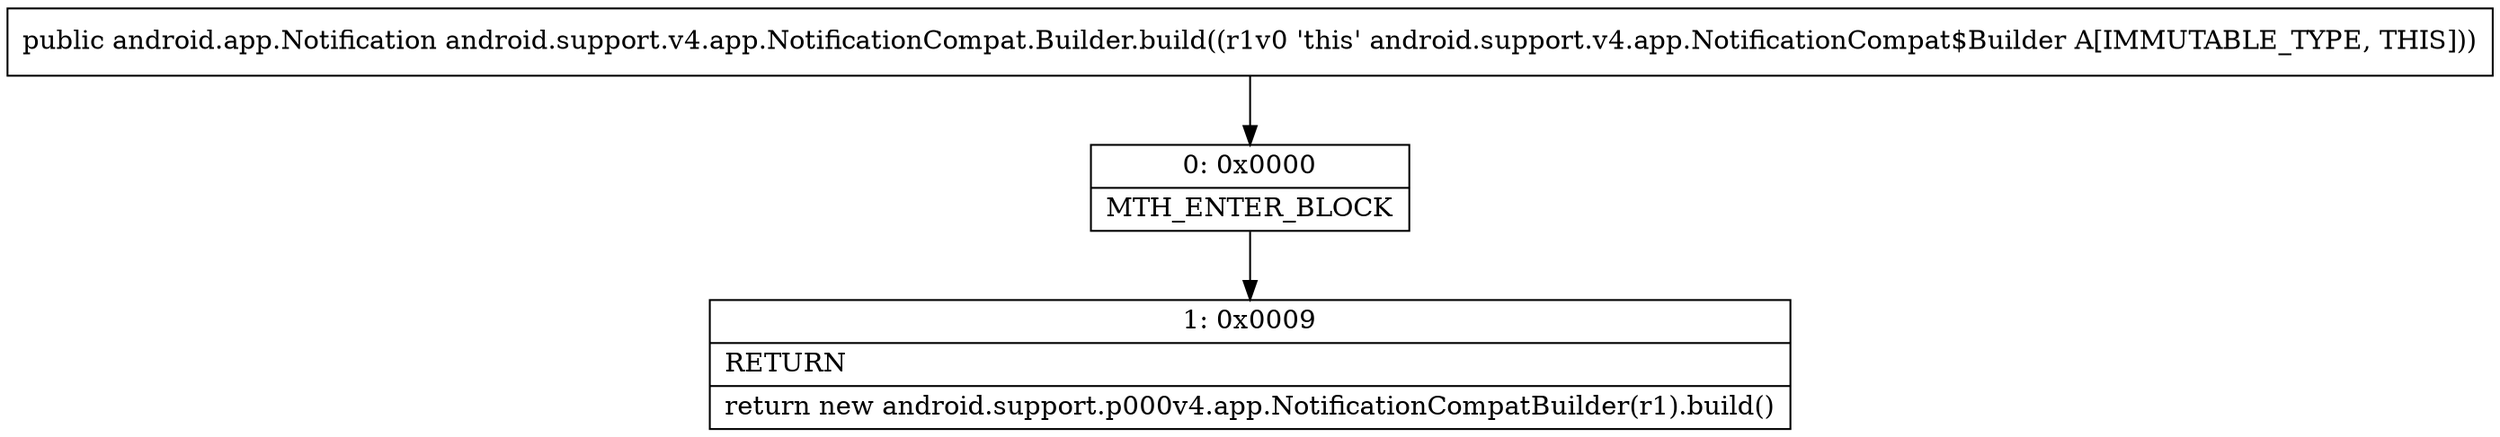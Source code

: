 digraph "CFG forandroid.support.v4.app.NotificationCompat.Builder.build()Landroid\/app\/Notification;" {
Node_0 [shape=record,label="{0\:\ 0x0000|MTH_ENTER_BLOCK\l}"];
Node_1 [shape=record,label="{1\:\ 0x0009|RETURN\l|return new android.support.p000v4.app.NotificationCompatBuilder(r1).build()\l}"];
MethodNode[shape=record,label="{public android.app.Notification android.support.v4.app.NotificationCompat.Builder.build((r1v0 'this' android.support.v4.app.NotificationCompat$Builder A[IMMUTABLE_TYPE, THIS])) }"];
MethodNode -> Node_0;
Node_0 -> Node_1;
}

